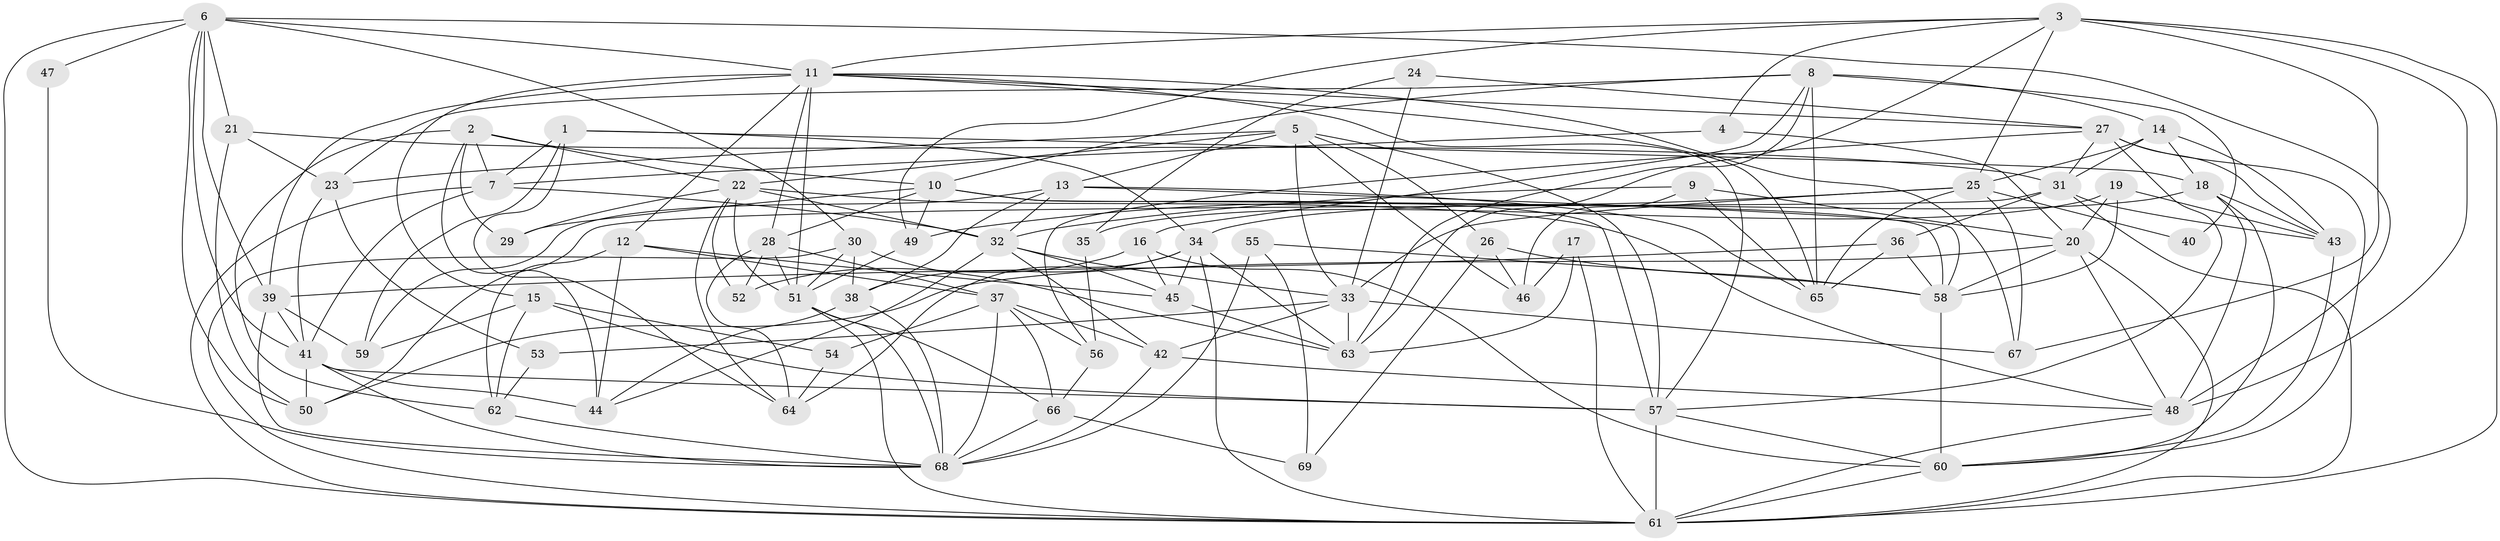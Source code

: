 // original degree distribution, {2: 0.16058394160583941, 5: 0.1897810218978102, 3: 0.24817518248175183, 4: 0.22627737226277372, 6: 0.15328467153284672, 8: 0.0072992700729927005, 7: 0.014598540145985401}
// Generated by graph-tools (version 1.1) at 2025/01/03/09/25 03:01:58]
// undirected, 69 vertices, 193 edges
graph export_dot {
graph [start="1"]
  node [color=gray90,style=filled];
  1;
  2;
  3;
  4;
  5;
  6;
  7;
  8;
  9;
  10;
  11;
  12;
  13;
  14;
  15;
  16;
  17;
  18;
  19;
  20;
  21;
  22;
  23;
  24;
  25;
  26;
  27;
  28;
  29;
  30;
  31;
  32;
  33;
  34;
  35;
  36;
  37;
  38;
  39;
  40;
  41;
  42;
  43;
  44;
  45;
  46;
  47;
  48;
  49;
  50;
  51;
  52;
  53;
  54;
  55;
  56;
  57;
  58;
  59;
  60;
  61;
  62;
  63;
  64;
  65;
  66;
  67;
  68;
  69;
  1 -- 7 [weight=1.0];
  1 -- 18 [weight=1.0];
  1 -- 34 [weight=1.0];
  1 -- 59 [weight=1.0];
  1 -- 64 [weight=1.0];
  2 -- 7 [weight=1.0];
  2 -- 10 [weight=1.0];
  2 -- 22 [weight=1.0];
  2 -- 29 [weight=1.0];
  2 -- 44 [weight=1.0];
  2 -- 62 [weight=1.0];
  3 -- 4 [weight=1.0];
  3 -- 11 [weight=1.0];
  3 -- 25 [weight=1.0];
  3 -- 48 [weight=1.0];
  3 -- 49 [weight=1.0];
  3 -- 61 [weight=2.0];
  3 -- 63 [weight=1.0];
  3 -- 67 [weight=1.0];
  4 -- 7 [weight=1.0];
  4 -- 20 [weight=1.0];
  5 -- 13 [weight=1.0];
  5 -- 22 [weight=1.0];
  5 -- 23 [weight=1.0];
  5 -- 26 [weight=1.0];
  5 -- 33 [weight=1.0];
  5 -- 46 [weight=1.0];
  5 -- 57 [weight=1.0];
  6 -- 11 [weight=1.0];
  6 -- 21 [weight=2.0];
  6 -- 30 [weight=1.0];
  6 -- 39 [weight=1.0];
  6 -- 41 [weight=1.0];
  6 -- 47 [weight=1.0];
  6 -- 48 [weight=1.0];
  6 -- 50 [weight=1.0];
  6 -- 61 [weight=1.0];
  7 -- 32 [weight=1.0];
  7 -- 41 [weight=1.0];
  7 -- 61 [weight=1.0];
  8 -- 10 [weight=1.0];
  8 -- 14 [weight=1.0];
  8 -- 16 [weight=1.0];
  8 -- 23 [weight=1.0];
  8 -- 40 [weight=3.0];
  8 -- 63 [weight=1.0];
  8 -- 65 [weight=1.0];
  9 -- 20 [weight=1.0];
  9 -- 32 [weight=1.0];
  9 -- 46 [weight=1.0];
  9 -- 65 [weight=1.0];
  10 -- 28 [weight=1.0];
  10 -- 29 [weight=2.0];
  10 -- 49 [weight=1.0];
  10 -- 57 [weight=1.0];
  10 -- 58 [weight=1.0];
  11 -- 12 [weight=1.0];
  11 -- 15 [weight=1.0];
  11 -- 27 [weight=1.0];
  11 -- 28 [weight=1.0];
  11 -- 39 [weight=1.0];
  11 -- 51 [weight=1.0];
  11 -- 57 [weight=1.0];
  11 -- 65 [weight=1.0];
  11 -- 67 [weight=1.0];
  12 -- 37 [weight=1.0];
  12 -- 44 [weight=1.0];
  12 -- 45 [weight=1.0];
  12 -- 62 [weight=1.0];
  13 -- 32 [weight=1.0];
  13 -- 38 [weight=1.0];
  13 -- 58 [weight=1.0];
  13 -- 59 [weight=1.0];
  13 -- 65 [weight=1.0];
  14 -- 18 [weight=1.0];
  14 -- 25 [weight=1.0];
  14 -- 31 [weight=1.0];
  14 -- 43 [weight=1.0];
  15 -- 54 [weight=1.0];
  15 -- 57 [weight=1.0];
  15 -- 59 [weight=1.0];
  15 -- 62 [weight=1.0];
  16 -- 45 [weight=1.0];
  16 -- 52 [weight=1.0];
  16 -- 60 [weight=1.0];
  17 -- 46 [weight=1.0];
  17 -- 61 [weight=1.0];
  17 -- 63 [weight=1.0];
  18 -- 34 [weight=1.0];
  18 -- 43 [weight=1.0];
  18 -- 48 [weight=1.0];
  18 -- 60 [weight=1.0];
  19 -- 20 [weight=1.0];
  19 -- 35 [weight=1.0];
  19 -- 43 [weight=1.0];
  19 -- 58 [weight=1.0];
  20 -- 48 [weight=1.0];
  20 -- 50 [weight=1.0];
  20 -- 58 [weight=1.0];
  20 -- 61 [weight=1.0];
  21 -- 23 [weight=1.0];
  21 -- 31 [weight=1.0];
  21 -- 50 [weight=1.0];
  22 -- 29 [weight=1.0];
  22 -- 32 [weight=1.0];
  22 -- 48 [weight=1.0];
  22 -- 51 [weight=1.0];
  22 -- 52 [weight=1.0];
  22 -- 64 [weight=1.0];
  23 -- 41 [weight=1.0];
  23 -- 53 [weight=1.0];
  24 -- 27 [weight=1.0];
  24 -- 33 [weight=1.0];
  24 -- 35 [weight=1.0];
  25 -- 33 [weight=1.0];
  25 -- 40 [weight=1.0];
  25 -- 49 [weight=1.0];
  25 -- 65 [weight=1.0];
  25 -- 67 [weight=1.0];
  26 -- 46 [weight=1.0];
  26 -- 58 [weight=1.0];
  26 -- 69 [weight=1.0];
  27 -- 31 [weight=1.0];
  27 -- 43 [weight=1.0];
  27 -- 56 [weight=1.0];
  27 -- 57 [weight=1.0];
  27 -- 60 [weight=1.0];
  28 -- 37 [weight=1.0];
  28 -- 51 [weight=1.0];
  28 -- 52 [weight=1.0];
  28 -- 64 [weight=1.0];
  30 -- 38 [weight=1.0];
  30 -- 51 [weight=1.0];
  30 -- 61 [weight=1.0];
  30 -- 63 [weight=1.0];
  31 -- 36 [weight=1.0];
  31 -- 43 [weight=1.0];
  31 -- 50 [weight=1.0];
  31 -- 61 [weight=1.0];
  32 -- 33 [weight=1.0];
  32 -- 42 [weight=1.0];
  32 -- 44 [weight=1.0];
  32 -- 45 [weight=1.0];
  33 -- 42 [weight=2.0];
  33 -- 53 [weight=1.0];
  33 -- 63 [weight=1.0];
  33 -- 67 [weight=1.0];
  34 -- 38 [weight=1.0];
  34 -- 45 [weight=1.0];
  34 -- 61 [weight=1.0];
  34 -- 63 [weight=1.0];
  34 -- 64 [weight=1.0];
  35 -- 56 [weight=1.0];
  36 -- 39 [weight=1.0];
  36 -- 58 [weight=1.0];
  36 -- 65 [weight=1.0];
  37 -- 42 [weight=1.0];
  37 -- 54 [weight=1.0];
  37 -- 56 [weight=1.0];
  37 -- 66 [weight=1.0];
  37 -- 68 [weight=1.0];
  38 -- 44 [weight=1.0];
  38 -- 68 [weight=1.0];
  39 -- 41 [weight=1.0];
  39 -- 59 [weight=1.0];
  39 -- 68 [weight=1.0];
  41 -- 44 [weight=2.0];
  41 -- 50 [weight=1.0];
  41 -- 57 [weight=1.0];
  41 -- 68 [weight=1.0];
  42 -- 48 [weight=1.0];
  42 -- 68 [weight=1.0];
  43 -- 60 [weight=1.0];
  45 -- 63 [weight=1.0];
  47 -- 68 [weight=1.0];
  48 -- 61 [weight=1.0];
  49 -- 51 [weight=1.0];
  51 -- 61 [weight=1.0];
  51 -- 66 [weight=1.0];
  51 -- 68 [weight=1.0];
  53 -- 62 [weight=1.0];
  54 -- 64 [weight=1.0];
  55 -- 58 [weight=1.0];
  55 -- 68 [weight=1.0];
  55 -- 69 [weight=1.0];
  56 -- 66 [weight=1.0];
  57 -- 60 [weight=1.0];
  57 -- 61 [weight=2.0];
  58 -- 60 [weight=2.0];
  60 -- 61 [weight=1.0];
  62 -- 68 [weight=1.0];
  66 -- 68 [weight=1.0];
  66 -- 69 [weight=1.0];
}
